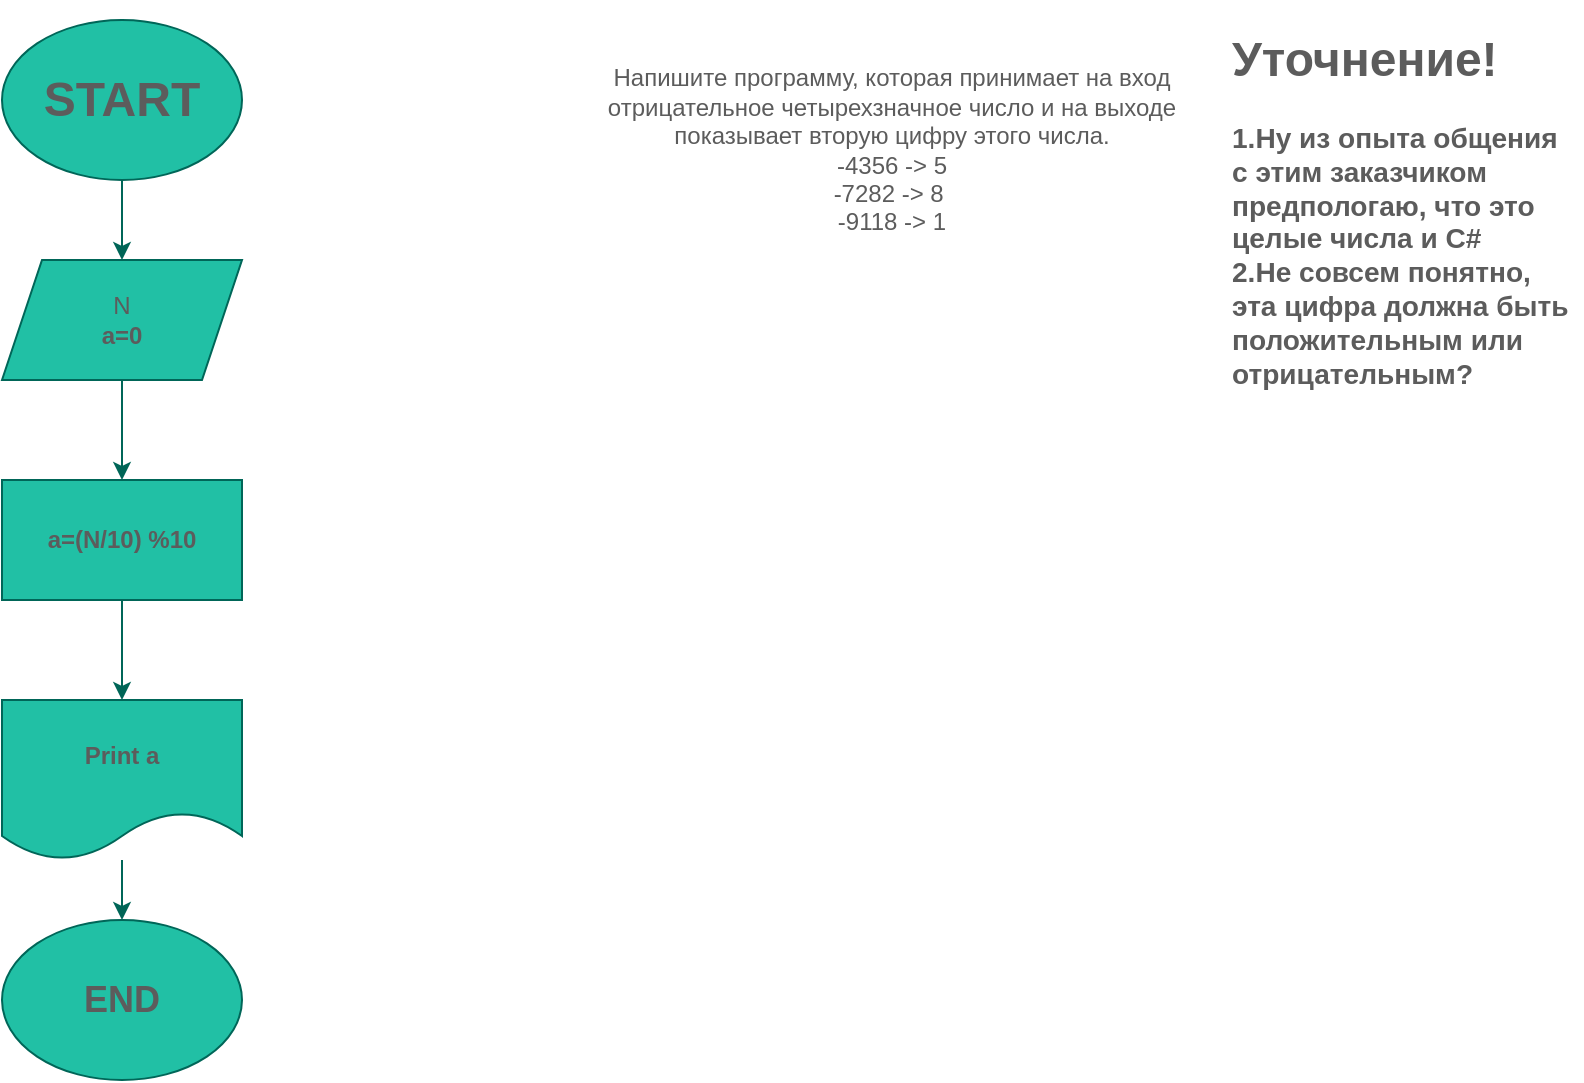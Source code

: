 <mxfile version="17.4.6" type="device"><diagram id="n2Snd5Jc6yZOIST9XiI-" name="Page-1"><mxGraphModel dx="1406" dy="1821" grid="1" gridSize="10" guides="1" tooltips="1" connect="1" arrows="1" fold="1" page="1" pageScale="1" pageWidth="850" pageHeight="1100" math="0" shadow="0"><root><mxCell id="0"/><mxCell id="1" parent="0"/><mxCell id="fH-vwsuu1GNf6dw-SIUa-5" value="" style="edgeStyle=orthogonalEdgeStyle;curved=0;rounded=1;sketch=0;orthogonalLoop=1;jettySize=auto;html=1;fontColor=#5C5C5C;strokeColor=#006658;fillColor=#21C0A5;" parent="1" source="fH-vwsuu1GNf6dw-SIUa-1" target="fH-vwsuu1GNf6dw-SIUa-4" edge="1"><mxGeometry relative="1" as="geometry"/></mxCell><mxCell id="fH-vwsuu1GNf6dw-SIUa-1" value="&lt;h1&gt;START&lt;/h1&gt;" style="ellipse;whiteSpace=wrap;html=1;rounded=0;sketch=0;fontColor=#5C5C5C;strokeColor=#006658;fillColor=#21C0A5;" parent="1" vertex="1"><mxGeometry x="40" width="120" height="80" as="geometry"/></mxCell><mxCell id="fH-vwsuu1GNf6dw-SIUa-2" value="&lt;h1&gt;Уточнение!&lt;/h1&gt;&lt;h3&gt;1.Ну из опыта общения с этим заказчиком предпологаю, что это целые числа и C#&lt;br&gt;2.Не совсем понятно, этa цифра должна быть положительным или отрицательным?&lt;br&gt;&lt;br&gt;&lt;/h3&gt;" style="text;html=1;strokeColor=none;fillColor=none;spacing=5;spacingTop=-20;whiteSpace=wrap;overflow=hidden;rounded=0;sketch=0;fontColor=#5C5C5C;" parent="1" vertex="1"><mxGeometry x="650" width="180" height="280" as="geometry"/></mxCell><mxCell id="fH-vwsuu1GNf6dw-SIUa-3" value="&lt;div&gt;Напишите программу, которая принимает на вход отрицательное четырехзначное число и на выходе показывает вторую цифру этого числа.&lt;/div&gt;&lt;div&gt;-4356 -&amp;gt; 5&lt;/div&gt;&lt;div&gt;-7282 -&amp;gt; 8&amp;nbsp;&lt;/div&gt;&lt;div&gt;-9118 -&amp;gt; 1&lt;/div&gt;" style="text;html=1;strokeColor=none;fillColor=none;align=center;verticalAlign=middle;whiteSpace=wrap;rounded=0;sketch=0;fontColor=#5C5C5C;" parent="1" vertex="1"><mxGeometry x="330" width="310" height="130" as="geometry"/></mxCell><mxCell id="SnKzTHirRJo4DAYrk6_H-2" value="" style="edgeStyle=orthogonalEdgeStyle;rounded=0;orthogonalLoop=1;jettySize=auto;html=1;strokeColor=#006658;fontColor=#5C5C5C;" edge="1" parent="1" source="fH-vwsuu1GNf6dw-SIUa-4"><mxGeometry relative="1" as="geometry"><mxPoint x="100" y="230" as="targetPoint"/></mxGeometry></mxCell><mxCell id="fH-vwsuu1GNf6dw-SIUa-4" value="N&lt;br&gt;&lt;b&gt;a=0&lt;/b&gt;" style="shape=parallelogram;perimeter=parallelogramPerimeter;whiteSpace=wrap;html=1;fixedSize=1;rounded=0;sketch=0;fontColor=#5C5C5C;strokeColor=#006658;fillColor=#21C0A5;" parent="1" vertex="1"><mxGeometry x="40" y="120" width="120" height="60" as="geometry"/></mxCell><mxCell id="SnKzTHirRJo4DAYrk6_H-7" value="" style="edgeStyle=orthogonalEdgeStyle;curved=0;rounded=1;sketch=0;orthogonalLoop=1;jettySize=auto;html=1;fontColor=#5C5C5C;strokeColor=#006658;fillColor=#21C0A5;" edge="1" parent="1" source="SnKzTHirRJo4DAYrk6_H-3" target="SnKzTHirRJo4DAYrk6_H-6"><mxGeometry relative="1" as="geometry"/></mxCell><mxCell id="SnKzTHirRJo4DAYrk6_H-3" value="&lt;b&gt;a=(N/10) %10&lt;/b&gt;" style="rounded=0;whiteSpace=wrap;html=1;fillColor=#21C0A5;strokeColor=#006658;fontColor=#5C5C5C;" vertex="1" parent="1"><mxGeometry x="40" y="230" width="120" height="60" as="geometry"/></mxCell><mxCell id="SnKzTHirRJo4DAYrk6_H-9" value="" style="edgeStyle=orthogonalEdgeStyle;curved=0;rounded=1;sketch=0;orthogonalLoop=1;jettySize=auto;html=1;fontColor=#5C5C5C;strokeColor=#006658;fillColor=#21C0A5;" edge="1" parent="1" source="SnKzTHirRJo4DAYrk6_H-6" target="SnKzTHirRJo4DAYrk6_H-8"><mxGeometry relative="1" as="geometry"/></mxCell><mxCell id="SnKzTHirRJo4DAYrk6_H-6" value="&lt;b&gt;Print a&lt;/b&gt;" style="shape=document;whiteSpace=wrap;html=1;boundedLbl=1;rounded=0;sketch=0;fontColor=#5C5C5C;strokeColor=#006658;fillColor=#21C0A5;" vertex="1" parent="1"><mxGeometry x="40" y="340" width="120" height="80" as="geometry"/></mxCell><mxCell id="SnKzTHirRJo4DAYrk6_H-8" value="&lt;h2&gt;END&lt;/h2&gt;" style="ellipse;whiteSpace=wrap;html=1;rounded=0;sketch=0;fontColor=#5C5C5C;strokeColor=#006658;fillColor=#21C0A5;" vertex="1" parent="1"><mxGeometry x="40" y="450" width="120" height="80" as="geometry"/></mxCell></root></mxGraphModel></diagram></mxfile>